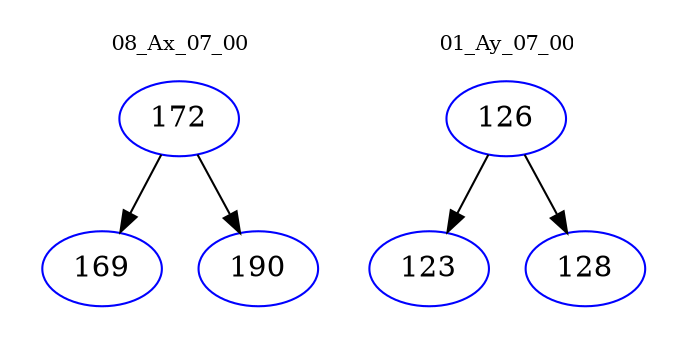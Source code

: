 digraph{
subgraph cluster_0 {
color = white
label = "08_Ax_07_00";
fontsize=10;
T0_172 [label="172", color="blue"]
T0_172 -> T0_169 [color="black"]
T0_169 [label="169", color="blue"]
T0_172 -> T0_190 [color="black"]
T0_190 [label="190", color="blue"]
}
subgraph cluster_1 {
color = white
label = "01_Ay_07_00";
fontsize=10;
T1_126 [label="126", color="blue"]
T1_126 -> T1_123 [color="black"]
T1_123 [label="123", color="blue"]
T1_126 -> T1_128 [color="black"]
T1_128 [label="128", color="blue"]
}
}
